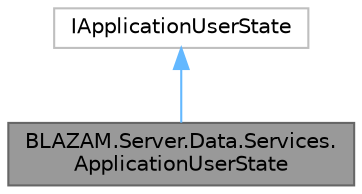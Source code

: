digraph "BLAZAM.Server.Data.Services.ApplicationUserState"
{
 // LATEX_PDF_SIZE
  bgcolor="transparent";
  edge [fontname=Helvetica,fontsize=10,labelfontname=Helvetica,labelfontsize=10];
  node [fontname=Helvetica,fontsize=10,shape=box,height=0.2,width=0.4];
  Node1 [id="Node000001",label="BLAZAM.Server.Data.Services.\lApplicationUserState",height=0.2,width=0.4,color="gray40", fillcolor="grey60", style="filled", fontcolor="black",tooltip="An application user state as managed by the ApplicationUserStateService"];
  Node2 -> Node1 [id="edge2_Node000001_Node000002",dir="back",color="steelblue1",style="solid",tooltip=" "];
  Node2 [id="Node000002",label="IApplicationUserState",height=0.2,width=0.4,color="grey75", fillcolor="white", style="filled",URL="$interface_b_l_a_z_a_m_1_1_session_1_1_interfaces_1_1_i_application_user_state.html",tooltip=" "];
}
